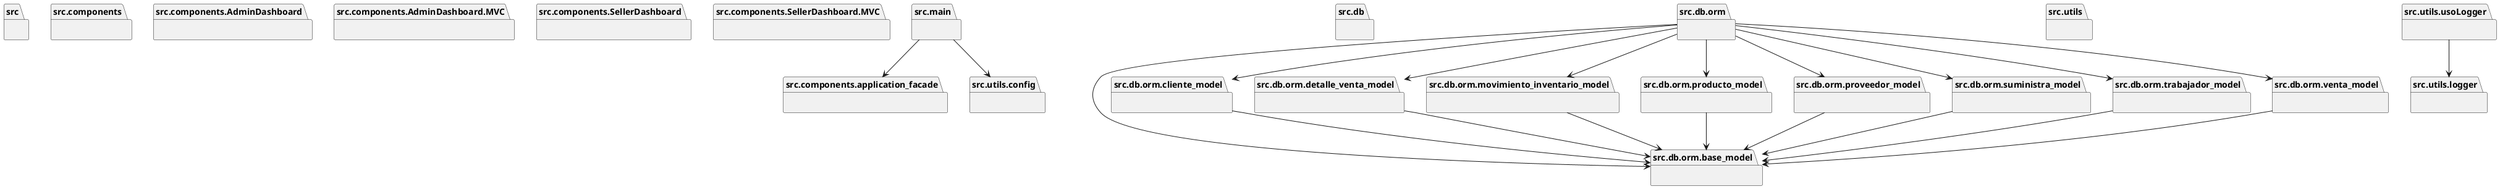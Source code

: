 @startuml packages_ProjectName
set namespaceSeparator none
package "src" as src {
}
package "src.components" as src.components {
}
package "src.components.AdminDashboard" as src.components.AdminDashboard {
}
package "src.components.AdminDashboard.MVC" as src.components.AdminDashboard.MVC {
}
package "src.components.SellerDashboard" as src.components.SellerDashboard {
}
package "src.components.SellerDashboard.MVC" as src.components.SellerDashboard.MVC {
}
package "src.components.application_facade" as src.components.application_facade {
}
package "src.db" as src.db {
}
package "src.db.orm" as src.db.orm {
}
package "src.db.orm.base_model" as src.db.orm.base_model {
}
package "src.db.orm.cliente_model" as src.db.orm.cliente_model {
}
package "src.db.orm.detalle_venta_model" as src.db.orm.detalle_venta_model {
}
package "src.db.orm.movimiento_inventario_model" as src.db.orm.movimiento_inventario_model {
}
package "src.db.orm.producto_model" as src.db.orm.producto_model {
}
package "src.db.orm.proveedor_model" as src.db.orm.proveedor_model {
}
package "src.db.orm.suministra_model" as src.db.orm.suministra_model {
}
package "src.db.orm.trabajador_model" as src.db.orm.trabajador_model {
}
package "src.db.orm.venta_model" as src.db.orm.venta_model {
}
package "src.main" as src.main {
}
package "src.utils" as src.utils {
}
package "src.utils.config" as src.utils.config {
}
package "src.utils.logger" as src.utils.logger {
}
package "src.utils.usoLogger" as src.utils.usoLogger {
}
src.db.orm --> src.db.orm.base_model
src.db.orm --> src.db.orm.cliente_model
src.db.orm --> src.db.orm.detalle_venta_model
src.db.orm --> src.db.orm.movimiento_inventario_model
src.db.orm --> src.db.orm.producto_model
src.db.orm --> src.db.orm.proveedor_model
src.db.orm --> src.db.orm.suministra_model
src.db.orm --> src.db.orm.trabajador_model
src.db.orm --> src.db.orm.venta_model
src.db.orm.cliente_model --> src.db.orm.base_model
src.db.orm.detalle_venta_model --> src.db.orm.base_model
src.db.orm.movimiento_inventario_model --> src.db.orm.base_model
src.db.orm.producto_model --> src.db.orm.base_model
src.db.orm.proveedor_model --> src.db.orm.base_model
src.db.orm.suministra_model --> src.db.orm.base_model
src.db.orm.trabajador_model --> src.db.orm.base_model
src.db.orm.venta_model --> src.db.orm.base_model
src.main --> src.components.application_facade
src.main --> src.utils.config
src.utils.usoLogger --> src.utils.logger
@enduml
